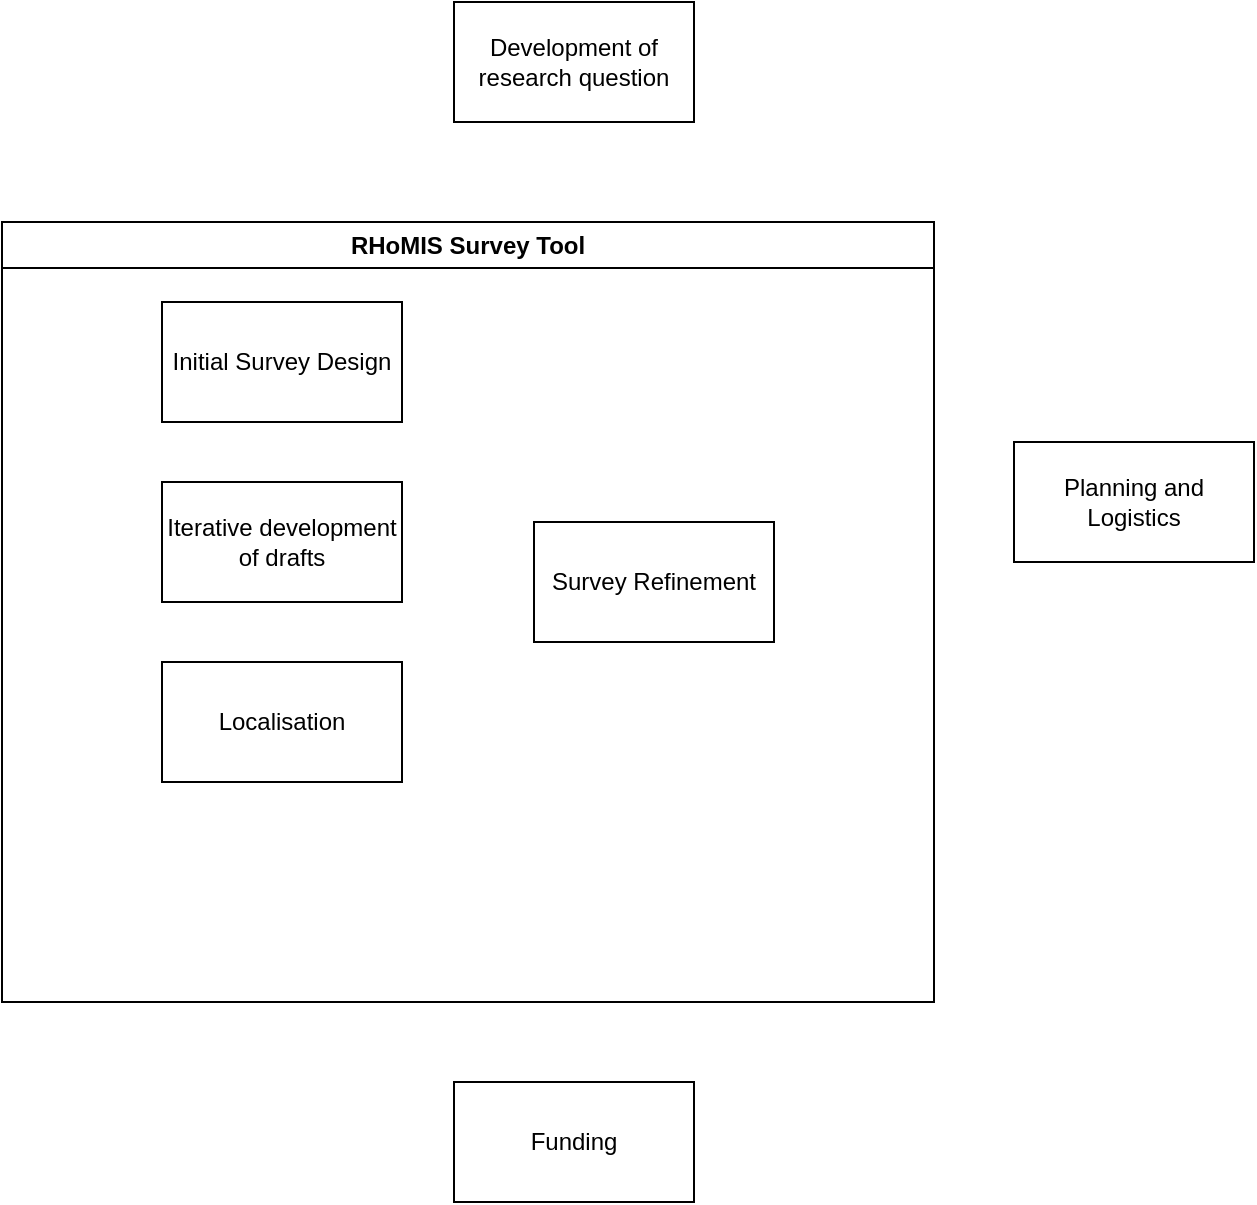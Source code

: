 <mxfile version="20.5.3" type="device"><diagram id="JfWO_hyRmPROhgwcDs9O" name="Page-1"><mxGraphModel dx="1018" dy="659" grid="1" gridSize="10" guides="1" tooltips="1" connect="1" arrows="1" fold="1" page="1" pageScale="1" pageWidth="827" pageHeight="1169" math="0" shadow="0"><root><mxCell id="0"/><mxCell id="1" parent="0"/><mxCell id="dtQj7tc_AD3HfGjBDYYG-5" value="RHoMIS Survey Tool" style="swimlane;whiteSpace=wrap;html=1;" vertex="1" parent="1"><mxGeometry x="134" y="170" width="466" height="390" as="geometry"/></mxCell><mxCell id="dtQj7tc_AD3HfGjBDYYG-6" value="Initial Survey Design" style="rounded=0;whiteSpace=wrap;html=1;" vertex="1" parent="dtQj7tc_AD3HfGjBDYYG-5"><mxGeometry x="80" y="40" width="120" height="60" as="geometry"/></mxCell><mxCell id="dtQj7tc_AD3HfGjBDYYG-10" value="Survey Refinement" style="rounded=0;whiteSpace=wrap;html=1;" vertex="1" parent="dtQj7tc_AD3HfGjBDYYG-5"><mxGeometry x="266" y="150" width="120" height="60" as="geometry"/></mxCell><mxCell id="dtQj7tc_AD3HfGjBDYYG-11" value="Iterative development of drafts" style="rounded=0;whiteSpace=wrap;html=1;" vertex="1" parent="dtQj7tc_AD3HfGjBDYYG-5"><mxGeometry x="80" y="130" width="120" height="60" as="geometry"/></mxCell><mxCell id="dtQj7tc_AD3HfGjBDYYG-12" value="Localisation" style="rounded=0;whiteSpace=wrap;html=1;" vertex="1" parent="dtQj7tc_AD3HfGjBDYYG-5"><mxGeometry x="80" y="220" width="120" height="60" as="geometry"/></mxCell><mxCell id="dtQj7tc_AD3HfGjBDYYG-7" value="Development of research question" style="rounded=0;whiteSpace=wrap;html=1;" vertex="1" parent="1"><mxGeometry x="360" y="60" width="120" height="60" as="geometry"/></mxCell><mxCell id="dtQj7tc_AD3HfGjBDYYG-8" value="Planning and Logistics" style="rounded=0;whiteSpace=wrap;html=1;" vertex="1" parent="1"><mxGeometry x="640" y="280" width="120" height="60" as="geometry"/></mxCell><mxCell id="dtQj7tc_AD3HfGjBDYYG-9" value="Funding" style="rounded=0;whiteSpace=wrap;html=1;" vertex="1" parent="1"><mxGeometry x="360" y="600" width="120" height="60" as="geometry"/></mxCell></root></mxGraphModel></diagram></mxfile>